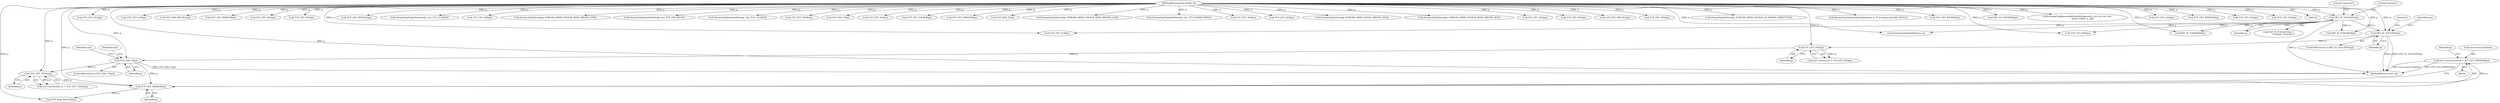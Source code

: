 digraph "0_suricata_843d0b7a10bb45627f94764a6c5d468a24143345_1@pointer" {
"1000775" [label="(Call,ssn->server.window = TCP_GET_WINDOW(p))"];
"1000781" [label="(Call,TCP_GET_WINDOW(p))"];
"1000723" [label="(Call,TCP_HAS_TS(p))"];
"1000697" [label="(Call,TCP_GET_SEQ(p))"];
"1000680" [label="(Call,PKT_IS_TOCLIENT(p))"];
"1000142" [label="(Call,PKT_IS_TOCLIENT(p))"];
"1000126" [label="(MethodParameterIn,Packet *p)"];
"1000732" [label="(Call,TCP_GET_TSVAL(p))"];
"1000697" [label="(Call,TCP_GET_SEQ(p))"];
"1000145" [label="(Literal,\"toserver\")"];
"1000889" [label="(Call,TCP_GET_SEQ(p))"];
"1000903" [label="(Call,TCP_GET_SEQ(p))"];
"1000698" [label="(Identifier,p)"];
"1001128" [label="(MethodReturn,static int)"];
"1000640" [label="(Call,TCP_GET_ACK(p))"];
"1000679" [label="(ControlStructure,if (PKT_IS_TOCLIENT(p)))"];
"1000493" [label="(Call,TCP_HAS_WSCALE(p))"];
"1000368" [label="(Call,TCP_GET_WINDOW(p))"];
"1000785" [label="(Identifier,p)"];
"1000142" [label="(Call,PKT_IS_TOCLIENT(p))"];
"1001022" [label="(Call,TCP_GET_SEQ(p))"];
"1000939" [label="(Call,TCP_GET_SEQ(p))"];
"1000726" [label="(Call,ssn->server.last_ts = TCP_GET_TSVAL(p))"];
"1000609" [label="(Call,PKT_IS_TOSERVER(p))"];
"1000798" [label="(Call,TCP_GET_WSCALE(p))"];
"1000220" [label="(Call,StreamTcpPacketSetState(p, ssn, TCP_CLOSED))"];
"1000965" [label="(Call,TCP_GET_ACK(p))"];
"1000729" [label="(Identifier,ssn)"];
"1000308" [label="(Call,StreamTcpSetEvent(p, STREAM_4WHS_SYNACK_WITH_WRONG_SYN))"];
"1000324" [label="(Call,StreamTcpPacketSetState(p, ssn, TCP_SYN_RECV))"];
"1001127" [label="(Literal,0)"];
"1000144" [label="(Literal,\"toclient\")"];
"1000202" [label="(Call,StreamTcpPacketSetState(p, ssn, TCP_CLOSED))"];
"1000396" [label="(Call,TCP_GET_TSVAL(p))"];
"1001048" [label="(Call,TCP_HAS_TS(p))"];
"1000624" [label="(Call,TCP_GET_ACK(p))"];
"1000816" [label="(Call,TCP_GET_SACKOK(p))"];
"1000179" [label="(Call,TCP_GET_WINDOW(p))"];
"1000380" [label="(Call,TCP_HAS_TS(p))"];
"1000126" [label="(MethodParameterIn,Packet *p)"];
"1000680" [label="(Call,PKT_IS_TOCLIENT(p))"];
"1000279" [label="(Call,StreamTcpSetEvent(p, STREAM_4WHS_SYNACK_WITH_WRONG_ACK))"];
"1000918" [label="(Call,StreamTcpPacketSetState(p, ssn, TCP_ESTABLISHED))"];
"1000722" [label="(ControlStructure,if (TCP_HAS_TS(p)))"];
"1000285" [label="(Call,TCP_GET_ACK(p))"];
"1000723" [label="(Call,TCP_HAS_TS(p))"];
"1000183" [label="(Call,TCP_GET_ACK(p))"];
"1000681" [label="(Identifier,p)"];
"1000897" [label="(Call,StreamTcpSetEvent(p, STREAM_3WHS_ASYNC_WRONG_SEQ))"];
"1000634" [label="(Call,StreamTcpSetEvent(p, STREAM_3WHS_SYNACK_WITH_WRONG_ACK))"];
"1000170" [label="(Call,TCP_GET_SEQ(p))"];
"1000733" [label="(Identifier,p)"];
"1000781" [label="(Call,TCP_GET_WINDOW(p))"];
"1001016" [label="(Call,TCP_GET_SEQ(p))"];
"1000685" [label="(Identifier,ssn)"];
"1000143" [label="(Identifier,p)"];
"1000724" [label="(Identifier,p)"];
"1000502" [label="(Call,TCP_GET_WSCALE(p))"];
"1000314" [label="(Call,TCP_GET_SEQ(p))"];
"1000776" [label="(Call,ssn->server.window)"];
"1000269" [label="(Call,TCP_GET_ACK(p))"];
"1000612" [label="(Call,StreamTcpSetEvent(p, STREAM_3WHS_SYNACK_IN_WRONG_DIRECTION))"];
"1000682" [label="(Block,)"];
"1000782" [label="(Identifier,p)"];
"1000157" [label="(Call,StreamTcpValidateRst(ssn, p))"];
"1000652" [label="(Call,StreamTcp3whsSynAckUpdate(ssn, p, /* no queue override */NULL))"];
"1000521" [label="(Call,TCP_GET_SACKOK(p))"];
"1000784" [label="(Call,TCP_HAS_WSCALE(p))"];
"1000164" [label="(Call,PKT_IS_TOSERVER(p))"];
"1000732" [label="(Call,TCP_GET_TSVAL(p))"];
"1000778" [label="(Identifier,ssn)"];
"1000141" [label="(Call,PKT_IS_TOCLIENT(p) ?\n               \"toclient\":\"toserver\")"];
"1001109" [label="(Call,StreamTcpReassembleHandleSegment(tv, stt->ra_ctx, ssn,\n                &ssn->client, p, pq))"];
"1000691" [label="(Call,ssn->server.isn = TCP_GET_SEQ(p))"];
"1000260" [label="(Call,PKT_IS_TOSERVER(p))"];
"1000471" [label="(Call,TCP_GET_ACK(p))"];
"1000775" [label="(Call,ssn->server.window = TCP_GET_WINDOW(p))"];
"1000931" [label="(Call,TCP_GET_WINDOW(p))"];
"1000337" [label="(Call,TCP_GET_SEQ(p))"];
"1000300" [label="(Call,TCP_GET_SEQ(p))"];
"1000775" -> "1000682"  [label="AST: "];
"1000775" -> "1000781"  [label="CFG: "];
"1000776" -> "1000775"  [label="AST: "];
"1000781" -> "1000775"  [label="AST: "];
"1000785" -> "1000775"  [label="CFG: "];
"1000775" -> "1001128"  [label="DDG: TCP_GET_WINDOW(p)"];
"1000775" -> "1001128"  [label="DDG: ssn->server.window"];
"1000781" -> "1000775"  [label="DDG: p"];
"1000781" -> "1000782"  [label="CFG: "];
"1000782" -> "1000781"  [label="AST: "];
"1000723" -> "1000781"  [label="DDG: p"];
"1000732" -> "1000781"  [label="DDG: p"];
"1000126" -> "1000781"  [label="DDG: p"];
"1000781" -> "1000784"  [label="DDG: p"];
"1000723" -> "1000722"  [label="AST: "];
"1000723" -> "1000724"  [label="CFG: "];
"1000724" -> "1000723"  [label="AST: "];
"1000729" -> "1000723"  [label="CFG: "];
"1000778" -> "1000723"  [label="CFG: "];
"1000723" -> "1001128"  [label="DDG: TCP_HAS_TS(p)"];
"1000697" -> "1000723"  [label="DDG: p"];
"1000126" -> "1000723"  [label="DDG: p"];
"1000723" -> "1000732"  [label="DDG: p"];
"1000697" -> "1000691"  [label="AST: "];
"1000697" -> "1000698"  [label="CFG: "];
"1000698" -> "1000697"  [label="AST: "];
"1000691" -> "1000697"  [label="CFG: "];
"1000697" -> "1000691"  [label="DDG: p"];
"1000680" -> "1000697"  [label="DDG: p"];
"1000126" -> "1000697"  [label="DDG: p"];
"1000680" -> "1000679"  [label="AST: "];
"1000680" -> "1000681"  [label="CFG: "];
"1000681" -> "1000680"  [label="AST: "];
"1000685" -> "1000680"  [label="CFG: "];
"1001127" -> "1000680"  [label="CFG: "];
"1000680" -> "1001128"  [label="DDG: p"];
"1000680" -> "1001128"  [label="DDG: PKT_IS_TOCLIENT(p)"];
"1000142" -> "1000680"  [label="DDG: p"];
"1000126" -> "1000680"  [label="DDG: p"];
"1000142" -> "1000141"  [label="AST: "];
"1000142" -> "1000143"  [label="CFG: "];
"1000143" -> "1000142"  [label="AST: "];
"1000144" -> "1000142"  [label="CFG: "];
"1000145" -> "1000142"  [label="CFG: "];
"1000142" -> "1001128"  [label="DDG: p"];
"1000126" -> "1000142"  [label="DDG: p"];
"1000142" -> "1000157"  [label="DDG: p"];
"1000142" -> "1000260"  [label="DDG: p"];
"1000142" -> "1000269"  [label="DDG: p"];
"1000142" -> "1000609"  [label="DDG: p"];
"1000142" -> "1000889"  [label="DDG: p"];
"1000126" -> "1000124"  [label="AST: "];
"1000126" -> "1001128"  [label="DDG: p"];
"1000126" -> "1000157"  [label="DDG: p"];
"1000126" -> "1000164"  [label="DDG: p"];
"1000126" -> "1000170"  [label="DDG: p"];
"1000126" -> "1000179"  [label="DDG: p"];
"1000126" -> "1000183"  [label="DDG: p"];
"1000126" -> "1000202"  [label="DDG: p"];
"1000126" -> "1000220"  [label="DDG: p"];
"1000126" -> "1000260"  [label="DDG: p"];
"1000126" -> "1000269"  [label="DDG: p"];
"1000126" -> "1000279"  [label="DDG: p"];
"1000126" -> "1000285"  [label="DDG: p"];
"1000126" -> "1000300"  [label="DDG: p"];
"1000126" -> "1000308"  [label="DDG: p"];
"1000126" -> "1000314"  [label="DDG: p"];
"1000126" -> "1000324"  [label="DDG: p"];
"1000126" -> "1000337"  [label="DDG: p"];
"1000126" -> "1000368"  [label="DDG: p"];
"1000126" -> "1000380"  [label="DDG: p"];
"1000126" -> "1000396"  [label="DDG: p"];
"1000126" -> "1000471"  [label="DDG: p"];
"1000126" -> "1000493"  [label="DDG: p"];
"1000126" -> "1000502"  [label="DDG: p"];
"1000126" -> "1000521"  [label="DDG: p"];
"1000126" -> "1000609"  [label="DDG: p"];
"1000126" -> "1000612"  [label="DDG: p"];
"1000126" -> "1000624"  [label="DDG: p"];
"1000126" -> "1000634"  [label="DDG: p"];
"1000126" -> "1000640"  [label="DDG: p"];
"1000126" -> "1000652"  [label="DDG: p"];
"1000126" -> "1000732"  [label="DDG: p"];
"1000126" -> "1000784"  [label="DDG: p"];
"1000126" -> "1000798"  [label="DDG: p"];
"1000126" -> "1000816"  [label="DDG: p"];
"1000126" -> "1000889"  [label="DDG: p"];
"1000126" -> "1000897"  [label="DDG: p"];
"1000126" -> "1000903"  [label="DDG: p"];
"1000126" -> "1000918"  [label="DDG: p"];
"1000126" -> "1000931"  [label="DDG: p"];
"1000126" -> "1000939"  [label="DDG: p"];
"1000126" -> "1000965"  [label="DDG: p"];
"1000126" -> "1001016"  [label="DDG: p"];
"1000126" -> "1001022"  [label="DDG: p"];
"1000126" -> "1001048"  [label="DDG: p"];
"1000126" -> "1001109"  [label="DDG: p"];
"1000732" -> "1000726"  [label="AST: "];
"1000732" -> "1000733"  [label="CFG: "];
"1000733" -> "1000732"  [label="AST: "];
"1000726" -> "1000732"  [label="CFG: "];
"1000732" -> "1000726"  [label="DDG: p"];
}
